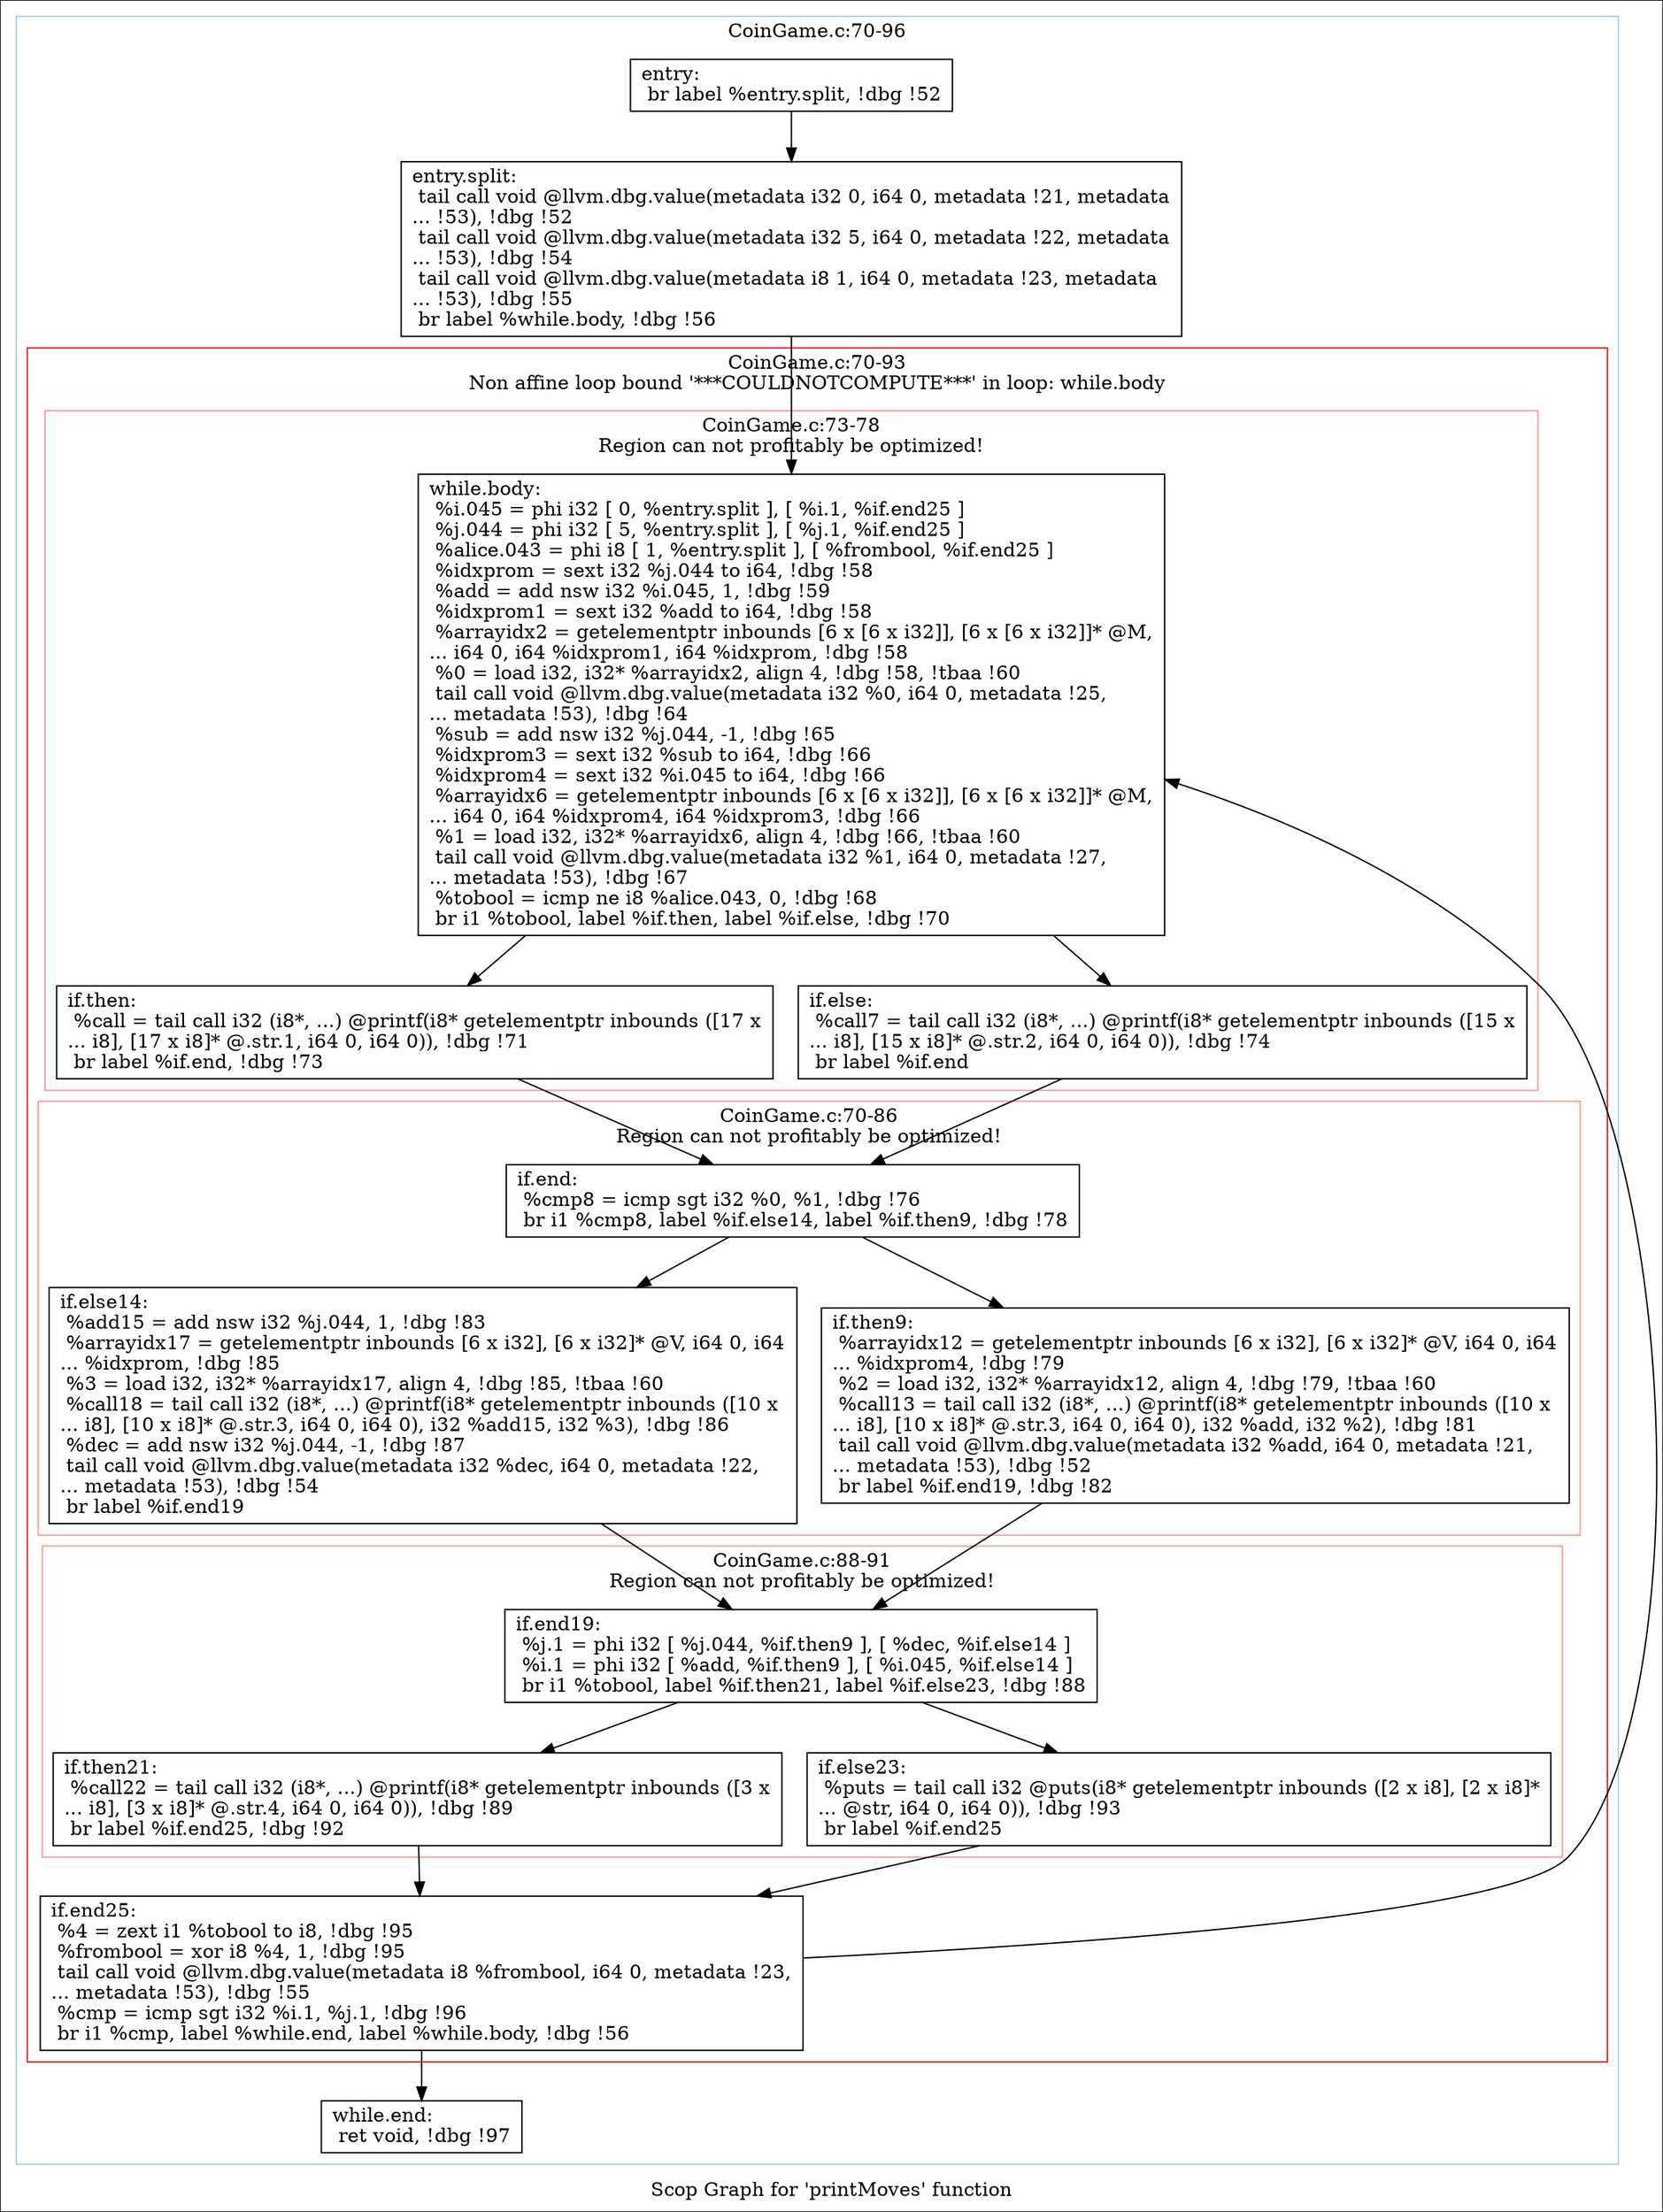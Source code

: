 digraph "Scop Graph for 'printMoves' function" {
	label="Scop Graph for 'printMoves' function";

	Node0x94715f0 [shape=record,label="{entry:\l  br label %entry.split, !dbg !52\l}"];
	Node0x94715f0 -> Node0x93cfc20;
	Node0x93cfc20 [shape=record,label="{entry.split:                                      \l  tail call void @llvm.dbg.value(metadata i32 0, i64 0, metadata !21, metadata\l... !53), !dbg !52\l  tail call void @llvm.dbg.value(metadata i32 5, i64 0, metadata !22, metadata\l... !53), !dbg !54\l  tail call void @llvm.dbg.value(metadata i8 1, i64 0, metadata !23, metadata\l... !53), !dbg !55\l  br label %while.body, !dbg !56\l}"];
	Node0x93cfc20 -> Node0x93cf430;
	Node0x93cf430 [shape=record,label="{while.body:                                       \l  %i.045 = phi i32 [ 0, %entry.split ], [ %i.1, %if.end25 ]\l  %j.044 = phi i32 [ 5, %entry.split ], [ %j.1, %if.end25 ]\l  %alice.043 = phi i8 [ 1, %entry.split ], [ %frombool, %if.end25 ]\l  %idxprom = sext i32 %j.044 to i64, !dbg !58\l  %add = add nsw i32 %i.045, 1, !dbg !59\l  %idxprom1 = sext i32 %add to i64, !dbg !58\l  %arrayidx2 = getelementptr inbounds [6 x [6 x i32]], [6 x [6 x i32]]* @M,\l... i64 0, i64 %idxprom1, i64 %idxprom, !dbg !58\l  %0 = load i32, i32* %arrayidx2, align 4, !dbg !58, !tbaa !60\l  tail call void @llvm.dbg.value(metadata i32 %0, i64 0, metadata !25,\l... metadata !53), !dbg !64\l  %sub = add nsw i32 %j.044, -1, !dbg !65\l  %idxprom3 = sext i32 %sub to i64, !dbg !66\l  %idxprom4 = sext i32 %i.045 to i64, !dbg !66\l  %arrayidx6 = getelementptr inbounds [6 x [6 x i32]], [6 x [6 x i32]]* @M,\l... i64 0, i64 %idxprom4, i64 %idxprom3, !dbg !66\l  %1 = load i32, i32* %arrayidx6, align 4, !dbg !66, !tbaa !60\l  tail call void @llvm.dbg.value(metadata i32 %1, i64 0, metadata !27,\l... metadata !53), !dbg !67\l  %tobool = icmp ne i8 %alice.043, 0, !dbg !68\l  br i1 %tobool, label %if.then, label %if.else, !dbg !70\l}"];
	Node0x93cf430 -> Node0x93c9db0;
	Node0x93cf430 -> Node0x93c6700;
	Node0x93c9db0 [shape=record,label="{if.then:                                          \l  %call = tail call i32 (i8*, ...) @printf(i8* getelementptr inbounds ([17 x\l... i8], [17 x i8]* @.str.1, i64 0, i64 0)), !dbg !71\l  br label %if.end, !dbg !73\l}"];
	Node0x93c9db0 -> Node0x93c6720;
	Node0x93c6720 [shape=record,label="{if.end:                                           \l  %cmp8 = icmp sgt i32 %0, %1, !dbg !76\l  br i1 %cmp8, label %if.else14, label %if.then9, !dbg !78\l}"];
	Node0x93c6720 -> Node0x93cddf0;
	Node0x93c6720 -> Node0x93cde10;
	Node0x93cddf0 [shape=record,label="{if.else14:                                        \l  %add15 = add nsw i32 %j.044, 1, !dbg !83\l  %arrayidx17 = getelementptr inbounds [6 x i32], [6 x i32]* @V, i64 0, i64\l... %idxprom, !dbg !85\l  %3 = load i32, i32* %arrayidx17, align 4, !dbg !85, !tbaa !60\l  %call18 = tail call i32 (i8*, ...) @printf(i8* getelementptr inbounds ([10 x\l... i8], [10 x i8]* @.str.3, i64 0, i64 0), i32 %add15, i32 %3), !dbg !86\l  %dec = add nsw i32 %j.044, -1, !dbg !87\l  tail call void @llvm.dbg.value(metadata i32 %dec, i64 0, metadata !22,\l... metadata !53), !dbg !54\l  br label %if.end19\l}"];
	Node0x93cddf0 -> Node0x948bcd0;
	Node0x948bcd0 [shape=record,label="{if.end19:                                         \l  %j.1 = phi i32 [ %j.044, %if.then9 ], [ %dec, %if.else14 ]\l  %i.1 = phi i32 [ %add, %if.then9 ], [ %i.045, %if.else14 ]\l  br i1 %tobool, label %if.then21, label %if.else23, !dbg !88\l}"];
	Node0x948bcd0 -> Node0x93d8910;
	Node0x948bcd0 -> Node0x93c5c20;
	Node0x93d8910 [shape=record,label="{if.then21:                                        \l  %call22 = tail call i32 (i8*, ...) @printf(i8* getelementptr inbounds ([3 x\l... i8], [3 x i8]* @.str.4, i64 0, i64 0)), !dbg !89\l  br label %if.end25, !dbg !92\l}"];
	Node0x93d8910 -> Node0x93bf970;
	Node0x93bf970 [shape=record,label="{if.end25:                                         \l  %4 = zext i1 %tobool to i8, !dbg !95\l  %frombool = xor i8 %4, 1, !dbg !95\l  tail call void @llvm.dbg.value(metadata i8 %frombool, i64 0, metadata !23,\l... metadata !53), !dbg !55\l  %cmp = icmp sgt i32 %i.1, %j.1, !dbg !96\l  br i1 %cmp, label %while.end, label %while.body, !dbg !56\l}"];
	Node0x93bf970 -> Node0x93cb240;
	Node0x93bf970 -> Node0x93cf430[constraint=false];
	Node0x93cb240 [shape=record,label="{while.end:                                        \l  ret void, !dbg !97\l}"];
	Node0x93c5c20 [shape=record,label="{if.else23:                                        \l  %puts = tail call i32 @puts(i8* getelementptr inbounds ([2 x i8], [2 x i8]*\l... @str, i64 0, i64 0)), !dbg !93\l  br label %if.end25\l}"];
	Node0x93c5c20 -> Node0x93bf970;
	Node0x93cde10 [shape=record,label="{if.then9:                                         \l  %arrayidx12 = getelementptr inbounds [6 x i32], [6 x i32]* @V, i64 0, i64\l... %idxprom4, !dbg !79\l  %2 = load i32, i32* %arrayidx12, align 4, !dbg !79, !tbaa !60\l  %call13 = tail call i32 (i8*, ...) @printf(i8* getelementptr inbounds ([10 x\l... i8], [10 x i8]* @.str.3, i64 0, i64 0), i32 %add, i32 %2), !dbg !81\l  tail call void @llvm.dbg.value(metadata i32 %add, i64 0, metadata !21,\l... metadata !53), !dbg !52\l  br label %if.end19, !dbg !82\l}"];
	Node0x93cde10 -> Node0x948bcd0;
	Node0x93c6700 [shape=record,label="{if.else:                                          \l  %call7 = tail call i32 (i8*, ...) @printf(i8* getelementptr inbounds ([15 x\l... i8], [15 x i8]* @.str.2, i64 0, i64 0)), !dbg !74\l  br label %if.end\l}"];
	Node0x93c6700 -> Node0x93c6720;
	colorscheme = "paired12"
        subgraph cluster_0x93be7a0 {
          label = "CoinGame.c:70-96
";
          style = solid;
          color = 1
          subgraph cluster_0x93c4fe0 {
            label = "CoinGame.c:70-93
Non affine loop bound '***COULDNOTCOMPUTE***' in loop: while.body";
            style = solid;
            color = 6
            subgraph cluster_0x948f740 {
              label = "CoinGame.c:73-78
Region can not profitably be optimized!";
              style = solid;
              color = 5
              Node0x93cf430;
              Node0x93c9db0;
              Node0x93c6700;
            }
            subgraph cluster_0x948bc50 {
              label = "CoinGame.c:70-86
Region can not profitably be optimized!";
              style = solid;
              color = 5
              Node0x93c6720;
              Node0x93cddf0;
              Node0x93cde10;
            }
            subgraph cluster_0x93b9f60 {
              label = "CoinGame.c:88-91
Region can not profitably be optimized!";
              style = solid;
              color = 5
              Node0x948bcd0;
              Node0x93d8910;
              Node0x93c5c20;
            }
            Node0x93bf970;
          }
          Node0x94715f0;
          Node0x93cfc20;
          Node0x93cb240;
        }
}
